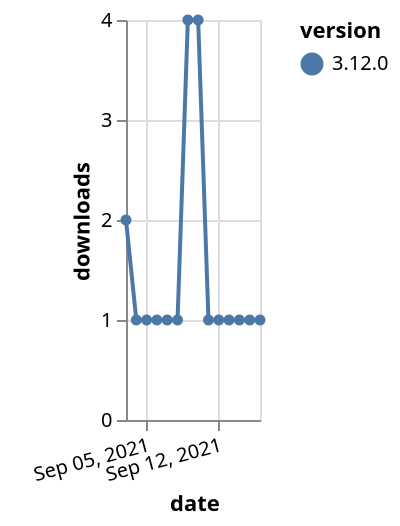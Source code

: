 {"$schema": "https://vega.github.io/schema/vega-lite/v5.json", "description": "A simple bar chart with embedded data.", "data": {"values": [{"date": "2021-09-03", "total": 528, "delta": 2, "version": "3.12.0"}, {"date": "2021-09-04", "total": 529, "delta": 1, "version": "3.12.0"}, {"date": "2021-09-05", "total": 530, "delta": 1, "version": "3.12.0"}, {"date": "2021-09-06", "total": 531, "delta": 1, "version": "3.12.0"}, {"date": "2021-09-07", "total": 532, "delta": 1, "version": "3.12.0"}, {"date": "2021-09-08", "total": 533, "delta": 1, "version": "3.12.0"}, {"date": "2021-09-09", "total": 537, "delta": 4, "version": "3.12.0"}, {"date": "2021-09-10", "total": 541, "delta": 4, "version": "3.12.0"}, {"date": "2021-09-11", "total": 542, "delta": 1, "version": "3.12.0"}, {"date": "2021-09-12", "total": 543, "delta": 1, "version": "3.12.0"}, {"date": "2021-09-13", "total": 544, "delta": 1, "version": "3.12.0"}, {"date": "2021-09-14", "total": 545, "delta": 1, "version": "3.12.0"}, {"date": "2021-09-15", "total": 546, "delta": 1, "version": "3.12.0"}, {"date": "2021-09-16", "total": 547, "delta": 1, "version": "3.12.0"}]}, "width": "container", "mark": {"type": "line", "point": {"filled": true}}, "encoding": {"x": {"field": "date", "type": "temporal", "timeUnit": "yearmonthdate", "title": "date", "axis": {"labelAngle": -15}}, "y": {"field": "delta", "type": "quantitative", "title": "downloads"}, "color": {"field": "version", "type": "nominal"}, "tooltip": {"field": "delta"}}}